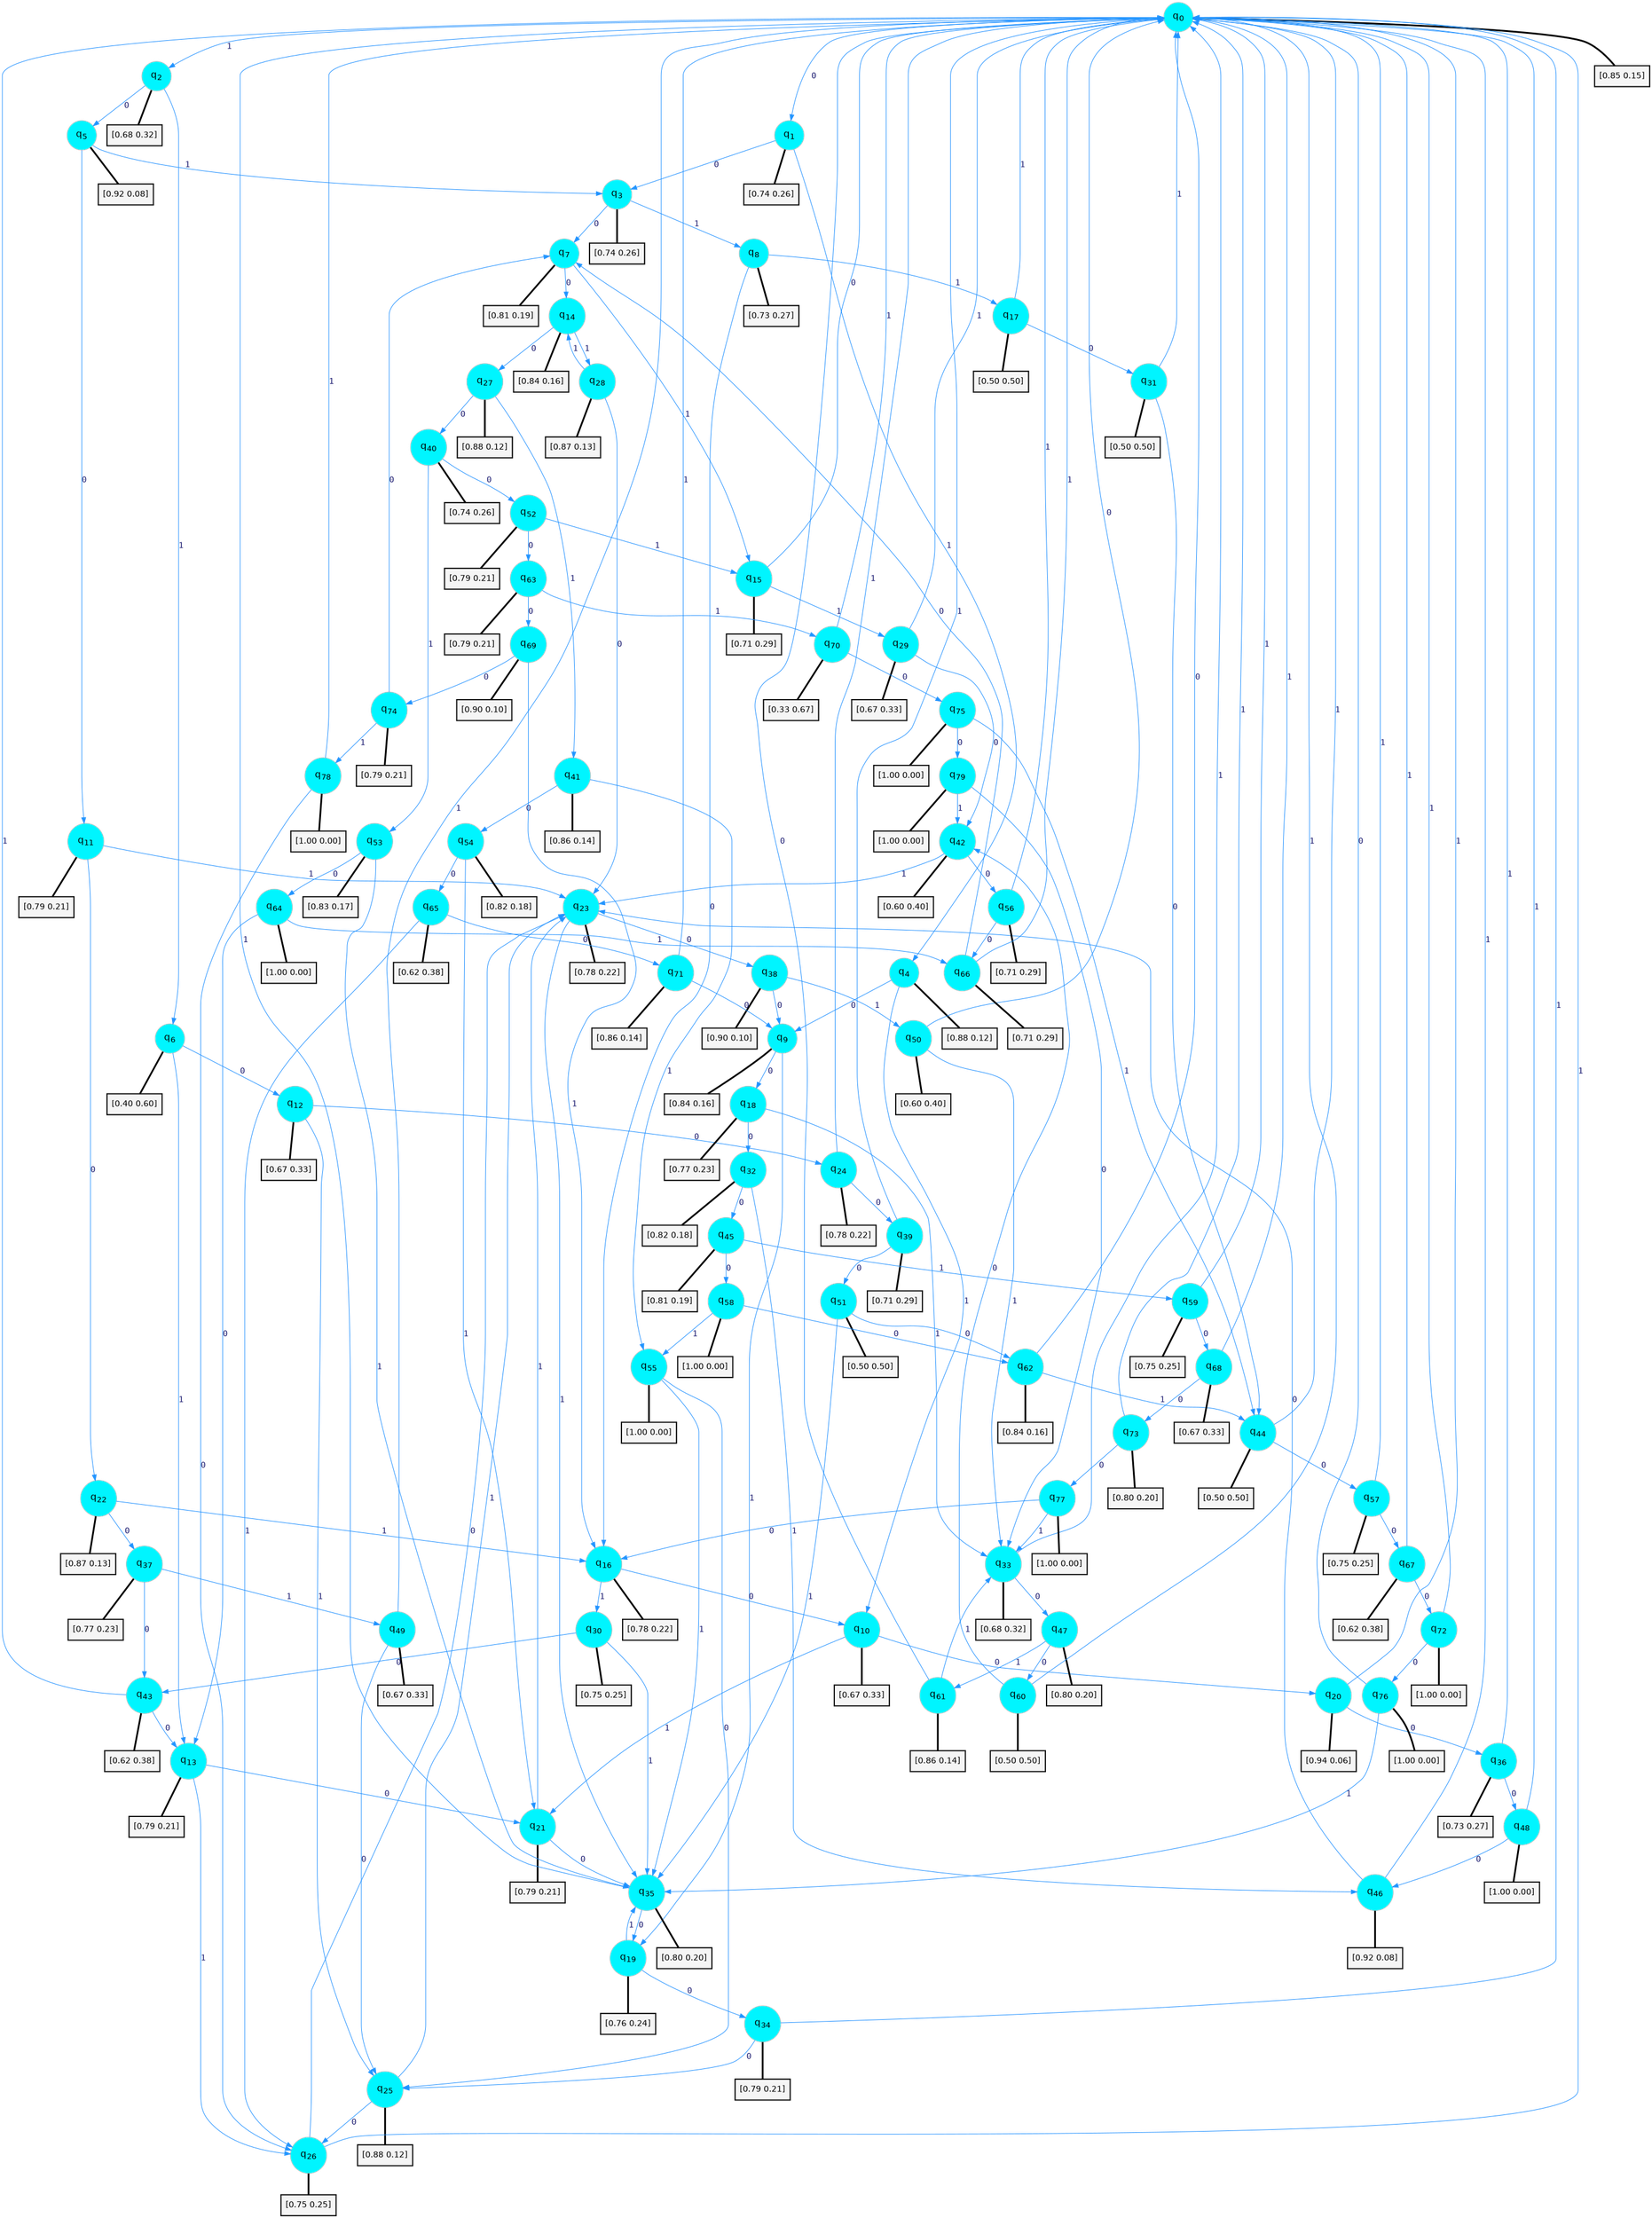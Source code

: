 digraph G {
graph [
bgcolor=transparent, dpi=300, rankdir=TD, size="40,25"];
node [
color=gray, fillcolor=turquoise1, fontcolor=black, fontname=Helvetica, fontsize=16, fontweight=bold, shape=circle, style=filled];
edge [
arrowsize=1, color=dodgerblue1, fontcolor=midnightblue, fontname=courier, fontweight=bold, penwidth=1, style=solid, weight=20];
0[label=<q<SUB>0</SUB>>];
1[label=<q<SUB>1</SUB>>];
2[label=<q<SUB>2</SUB>>];
3[label=<q<SUB>3</SUB>>];
4[label=<q<SUB>4</SUB>>];
5[label=<q<SUB>5</SUB>>];
6[label=<q<SUB>6</SUB>>];
7[label=<q<SUB>7</SUB>>];
8[label=<q<SUB>8</SUB>>];
9[label=<q<SUB>9</SUB>>];
10[label=<q<SUB>10</SUB>>];
11[label=<q<SUB>11</SUB>>];
12[label=<q<SUB>12</SUB>>];
13[label=<q<SUB>13</SUB>>];
14[label=<q<SUB>14</SUB>>];
15[label=<q<SUB>15</SUB>>];
16[label=<q<SUB>16</SUB>>];
17[label=<q<SUB>17</SUB>>];
18[label=<q<SUB>18</SUB>>];
19[label=<q<SUB>19</SUB>>];
20[label=<q<SUB>20</SUB>>];
21[label=<q<SUB>21</SUB>>];
22[label=<q<SUB>22</SUB>>];
23[label=<q<SUB>23</SUB>>];
24[label=<q<SUB>24</SUB>>];
25[label=<q<SUB>25</SUB>>];
26[label=<q<SUB>26</SUB>>];
27[label=<q<SUB>27</SUB>>];
28[label=<q<SUB>28</SUB>>];
29[label=<q<SUB>29</SUB>>];
30[label=<q<SUB>30</SUB>>];
31[label=<q<SUB>31</SUB>>];
32[label=<q<SUB>32</SUB>>];
33[label=<q<SUB>33</SUB>>];
34[label=<q<SUB>34</SUB>>];
35[label=<q<SUB>35</SUB>>];
36[label=<q<SUB>36</SUB>>];
37[label=<q<SUB>37</SUB>>];
38[label=<q<SUB>38</SUB>>];
39[label=<q<SUB>39</SUB>>];
40[label=<q<SUB>40</SUB>>];
41[label=<q<SUB>41</SUB>>];
42[label=<q<SUB>42</SUB>>];
43[label=<q<SUB>43</SUB>>];
44[label=<q<SUB>44</SUB>>];
45[label=<q<SUB>45</SUB>>];
46[label=<q<SUB>46</SUB>>];
47[label=<q<SUB>47</SUB>>];
48[label=<q<SUB>48</SUB>>];
49[label=<q<SUB>49</SUB>>];
50[label=<q<SUB>50</SUB>>];
51[label=<q<SUB>51</SUB>>];
52[label=<q<SUB>52</SUB>>];
53[label=<q<SUB>53</SUB>>];
54[label=<q<SUB>54</SUB>>];
55[label=<q<SUB>55</SUB>>];
56[label=<q<SUB>56</SUB>>];
57[label=<q<SUB>57</SUB>>];
58[label=<q<SUB>58</SUB>>];
59[label=<q<SUB>59</SUB>>];
60[label=<q<SUB>60</SUB>>];
61[label=<q<SUB>61</SUB>>];
62[label=<q<SUB>62</SUB>>];
63[label=<q<SUB>63</SUB>>];
64[label=<q<SUB>64</SUB>>];
65[label=<q<SUB>65</SUB>>];
66[label=<q<SUB>66</SUB>>];
67[label=<q<SUB>67</SUB>>];
68[label=<q<SUB>68</SUB>>];
69[label=<q<SUB>69</SUB>>];
70[label=<q<SUB>70</SUB>>];
71[label=<q<SUB>71</SUB>>];
72[label=<q<SUB>72</SUB>>];
73[label=<q<SUB>73</SUB>>];
74[label=<q<SUB>74</SUB>>];
75[label=<q<SUB>75</SUB>>];
76[label=<q<SUB>76</SUB>>];
77[label=<q<SUB>77</SUB>>];
78[label=<q<SUB>78</SUB>>];
79[label=<q<SUB>79</SUB>>];
80[label="[0.85 0.15]", shape=box,fontcolor=black, fontname=Helvetica, fontsize=14, penwidth=2, fillcolor=whitesmoke,color=black];
81[label="[0.74 0.26]", shape=box,fontcolor=black, fontname=Helvetica, fontsize=14, penwidth=2, fillcolor=whitesmoke,color=black];
82[label="[0.68 0.32]", shape=box,fontcolor=black, fontname=Helvetica, fontsize=14, penwidth=2, fillcolor=whitesmoke,color=black];
83[label="[0.74 0.26]", shape=box,fontcolor=black, fontname=Helvetica, fontsize=14, penwidth=2, fillcolor=whitesmoke,color=black];
84[label="[0.88 0.12]", shape=box,fontcolor=black, fontname=Helvetica, fontsize=14, penwidth=2, fillcolor=whitesmoke,color=black];
85[label="[0.92 0.08]", shape=box,fontcolor=black, fontname=Helvetica, fontsize=14, penwidth=2, fillcolor=whitesmoke,color=black];
86[label="[0.40 0.60]", shape=box,fontcolor=black, fontname=Helvetica, fontsize=14, penwidth=2, fillcolor=whitesmoke,color=black];
87[label="[0.81 0.19]", shape=box,fontcolor=black, fontname=Helvetica, fontsize=14, penwidth=2, fillcolor=whitesmoke,color=black];
88[label="[0.73 0.27]", shape=box,fontcolor=black, fontname=Helvetica, fontsize=14, penwidth=2, fillcolor=whitesmoke,color=black];
89[label="[0.84 0.16]", shape=box,fontcolor=black, fontname=Helvetica, fontsize=14, penwidth=2, fillcolor=whitesmoke,color=black];
90[label="[0.67 0.33]", shape=box,fontcolor=black, fontname=Helvetica, fontsize=14, penwidth=2, fillcolor=whitesmoke,color=black];
91[label="[0.79 0.21]", shape=box,fontcolor=black, fontname=Helvetica, fontsize=14, penwidth=2, fillcolor=whitesmoke,color=black];
92[label="[0.67 0.33]", shape=box,fontcolor=black, fontname=Helvetica, fontsize=14, penwidth=2, fillcolor=whitesmoke,color=black];
93[label="[0.79 0.21]", shape=box,fontcolor=black, fontname=Helvetica, fontsize=14, penwidth=2, fillcolor=whitesmoke,color=black];
94[label="[0.84 0.16]", shape=box,fontcolor=black, fontname=Helvetica, fontsize=14, penwidth=2, fillcolor=whitesmoke,color=black];
95[label="[0.71 0.29]", shape=box,fontcolor=black, fontname=Helvetica, fontsize=14, penwidth=2, fillcolor=whitesmoke,color=black];
96[label="[0.78 0.22]", shape=box,fontcolor=black, fontname=Helvetica, fontsize=14, penwidth=2, fillcolor=whitesmoke,color=black];
97[label="[0.50 0.50]", shape=box,fontcolor=black, fontname=Helvetica, fontsize=14, penwidth=2, fillcolor=whitesmoke,color=black];
98[label="[0.77 0.23]", shape=box,fontcolor=black, fontname=Helvetica, fontsize=14, penwidth=2, fillcolor=whitesmoke,color=black];
99[label="[0.76 0.24]", shape=box,fontcolor=black, fontname=Helvetica, fontsize=14, penwidth=2, fillcolor=whitesmoke,color=black];
100[label="[0.94 0.06]", shape=box,fontcolor=black, fontname=Helvetica, fontsize=14, penwidth=2, fillcolor=whitesmoke,color=black];
101[label="[0.79 0.21]", shape=box,fontcolor=black, fontname=Helvetica, fontsize=14, penwidth=2, fillcolor=whitesmoke,color=black];
102[label="[0.87 0.13]", shape=box,fontcolor=black, fontname=Helvetica, fontsize=14, penwidth=2, fillcolor=whitesmoke,color=black];
103[label="[0.78 0.22]", shape=box,fontcolor=black, fontname=Helvetica, fontsize=14, penwidth=2, fillcolor=whitesmoke,color=black];
104[label="[0.78 0.22]", shape=box,fontcolor=black, fontname=Helvetica, fontsize=14, penwidth=2, fillcolor=whitesmoke,color=black];
105[label="[0.88 0.12]", shape=box,fontcolor=black, fontname=Helvetica, fontsize=14, penwidth=2, fillcolor=whitesmoke,color=black];
106[label="[0.75 0.25]", shape=box,fontcolor=black, fontname=Helvetica, fontsize=14, penwidth=2, fillcolor=whitesmoke,color=black];
107[label="[0.88 0.12]", shape=box,fontcolor=black, fontname=Helvetica, fontsize=14, penwidth=2, fillcolor=whitesmoke,color=black];
108[label="[0.87 0.13]", shape=box,fontcolor=black, fontname=Helvetica, fontsize=14, penwidth=2, fillcolor=whitesmoke,color=black];
109[label="[0.67 0.33]", shape=box,fontcolor=black, fontname=Helvetica, fontsize=14, penwidth=2, fillcolor=whitesmoke,color=black];
110[label="[0.75 0.25]", shape=box,fontcolor=black, fontname=Helvetica, fontsize=14, penwidth=2, fillcolor=whitesmoke,color=black];
111[label="[0.50 0.50]", shape=box,fontcolor=black, fontname=Helvetica, fontsize=14, penwidth=2, fillcolor=whitesmoke,color=black];
112[label="[0.82 0.18]", shape=box,fontcolor=black, fontname=Helvetica, fontsize=14, penwidth=2, fillcolor=whitesmoke,color=black];
113[label="[0.68 0.32]", shape=box,fontcolor=black, fontname=Helvetica, fontsize=14, penwidth=2, fillcolor=whitesmoke,color=black];
114[label="[0.79 0.21]", shape=box,fontcolor=black, fontname=Helvetica, fontsize=14, penwidth=2, fillcolor=whitesmoke,color=black];
115[label="[0.80 0.20]", shape=box,fontcolor=black, fontname=Helvetica, fontsize=14, penwidth=2, fillcolor=whitesmoke,color=black];
116[label="[0.73 0.27]", shape=box,fontcolor=black, fontname=Helvetica, fontsize=14, penwidth=2, fillcolor=whitesmoke,color=black];
117[label="[0.77 0.23]", shape=box,fontcolor=black, fontname=Helvetica, fontsize=14, penwidth=2, fillcolor=whitesmoke,color=black];
118[label="[0.90 0.10]", shape=box,fontcolor=black, fontname=Helvetica, fontsize=14, penwidth=2, fillcolor=whitesmoke,color=black];
119[label="[0.71 0.29]", shape=box,fontcolor=black, fontname=Helvetica, fontsize=14, penwidth=2, fillcolor=whitesmoke,color=black];
120[label="[0.74 0.26]", shape=box,fontcolor=black, fontname=Helvetica, fontsize=14, penwidth=2, fillcolor=whitesmoke,color=black];
121[label="[0.86 0.14]", shape=box,fontcolor=black, fontname=Helvetica, fontsize=14, penwidth=2, fillcolor=whitesmoke,color=black];
122[label="[0.60 0.40]", shape=box,fontcolor=black, fontname=Helvetica, fontsize=14, penwidth=2, fillcolor=whitesmoke,color=black];
123[label="[0.62 0.38]", shape=box,fontcolor=black, fontname=Helvetica, fontsize=14, penwidth=2, fillcolor=whitesmoke,color=black];
124[label="[0.50 0.50]", shape=box,fontcolor=black, fontname=Helvetica, fontsize=14, penwidth=2, fillcolor=whitesmoke,color=black];
125[label="[0.81 0.19]", shape=box,fontcolor=black, fontname=Helvetica, fontsize=14, penwidth=2, fillcolor=whitesmoke,color=black];
126[label="[0.92 0.08]", shape=box,fontcolor=black, fontname=Helvetica, fontsize=14, penwidth=2, fillcolor=whitesmoke,color=black];
127[label="[0.80 0.20]", shape=box,fontcolor=black, fontname=Helvetica, fontsize=14, penwidth=2, fillcolor=whitesmoke,color=black];
128[label="[1.00 0.00]", shape=box,fontcolor=black, fontname=Helvetica, fontsize=14, penwidth=2, fillcolor=whitesmoke,color=black];
129[label="[0.67 0.33]", shape=box,fontcolor=black, fontname=Helvetica, fontsize=14, penwidth=2, fillcolor=whitesmoke,color=black];
130[label="[0.60 0.40]", shape=box,fontcolor=black, fontname=Helvetica, fontsize=14, penwidth=2, fillcolor=whitesmoke,color=black];
131[label="[0.50 0.50]", shape=box,fontcolor=black, fontname=Helvetica, fontsize=14, penwidth=2, fillcolor=whitesmoke,color=black];
132[label="[0.79 0.21]", shape=box,fontcolor=black, fontname=Helvetica, fontsize=14, penwidth=2, fillcolor=whitesmoke,color=black];
133[label="[0.83 0.17]", shape=box,fontcolor=black, fontname=Helvetica, fontsize=14, penwidth=2, fillcolor=whitesmoke,color=black];
134[label="[0.82 0.18]", shape=box,fontcolor=black, fontname=Helvetica, fontsize=14, penwidth=2, fillcolor=whitesmoke,color=black];
135[label="[1.00 0.00]", shape=box,fontcolor=black, fontname=Helvetica, fontsize=14, penwidth=2, fillcolor=whitesmoke,color=black];
136[label="[0.71 0.29]", shape=box,fontcolor=black, fontname=Helvetica, fontsize=14, penwidth=2, fillcolor=whitesmoke,color=black];
137[label="[0.75 0.25]", shape=box,fontcolor=black, fontname=Helvetica, fontsize=14, penwidth=2, fillcolor=whitesmoke,color=black];
138[label="[1.00 0.00]", shape=box,fontcolor=black, fontname=Helvetica, fontsize=14, penwidth=2, fillcolor=whitesmoke,color=black];
139[label="[0.75 0.25]", shape=box,fontcolor=black, fontname=Helvetica, fontsize=14, penwidth=2, fillcolor=whitesmoke,color=black];
140[label="[0.50 0.50]", shape=box,fontcolor=black, fontname=Helvetica, fontsize=14, penwidth=2, fillcolor=whitesmoke,color=black];
141[label="[0.86 0.14]", shape=box,fontcolor=black, fontname=Helvetica, fontsize=14, penwidth=2, fillcolor=whitesmoke,color=black];
142[label="[0.84 0.16]", shape=box,fontcolor=black, fontname=Helvetica, fontsize=14, penwidth=2, fillcolor=whitesmoke,color=black];
143[label="[0.79 0.21]", shape=box,fontcolor=black, fontname=Helvetica, fontsize=14, penwidth=2, fillcolor=whitesmoke,color=black];
144[label="[1.00 0.00]", shape=box,fontcolor=black, fontname=Helvetica, fontsize=14, penwidth=2, fillcolor=whitesmoke,color=black];
145[label="[0.62 0.38]", shape=box,fontcolor=black, fontname=Helvetica, fontsize=14, penwidth=2, fillcolor=whitesmoke,color=black];
146[label="[0.71 0.29]", shape=box,fontcolor=black, fontname=Helvetica, fontsize=14, penwidth=2, fillcolor=whitesmoke,color=black];
147[label="[0.62 0.38]", shape=box,fontcolor=black, fontname=Helvetica, fontsize=14, penwidth=2, fillcolor=whitesmoke,color=black];
148[label="[0.67 0.33]", shape=box,fontcolor=black, fontname=Helvetica, fontsize=14, penwidth=2, fillcolor=whitesmoke,color=black];
149[label="[0.90 0.10]", shape=box,fontcolor=black, fontname=Helvetica, fontsize=14, penwidth=2, fillcolor=whitesmoke,color=black];
150[label="[0.33 0.67]", shape=box,fontcolor=black, fontname=Helvetica, fontsize=14, penwidth=2, fillcolor=whitesmoke,color=black];
151[label="[0.86 0.14]", shape=box,fontcolor=black, fontname=Helvetica, fontsize=14, penwidth=2, fillcolor=whitesmoke,color=black];
152[label="[1.00 0.00]", shape=box,fontcolor=black, fontname=Helvetica, fontsize=14, penwidth=2, fillcolor=whitesmoke,color=black];
153[label="[0.80 0.20]", shape=box,fontcolor=black, fontname=Helvetica, fontsize=14, penwidth=2, fillcolor=whitesmoke,color=black];
154[label="[0.79 0.21]", shape=box,fontcolor=black, fontname=Helvetica, fontsize=14, penwidth=2, fillcolor=whitesmoke,color=black];
155[label="[1.00 0.00]", shape=box,fontcolor=black, fontname=Helvetica, fontsize=14, penwidth=2, fillcolor=whitesmoke,color=black];
156[label="[1.00 0.00]", shape=box,fontcolor=black, fontname=Helvetica, fontsize=14, penwidth=2, fillcolor=whitesmoke,color=black];
157[label="[1.00 0.00]", shape=box,fontcolor=black, fontname=Helvetica, fontsize=14, penwidth=2, fillcolor=whitesmoke,color=black];
158[label="[1.00 0.00]", shape=box,fontcolor=black, fontname=Helvetica, fontsize=14, penwidth=2, fillcolor=whitesmoke,color=black];
159[label="[1.00 0.00]", shape=box,fontcolor=black, fontname=Helvetica, fontsize=14, penwidth=2, fillcolor=whitesmoke,color=black];
0->1 [label=0];
0->2 [label=1];
0->80 [arrowhead=none, penwidth=3,color=black];
1->3 [label=0];
1->4 [label=1];
1->81 [arrowhead=none, penwidth=3,color=black];
2->5 [label=0];
2->6 [label=1];
2->82 [arrowhead=none, penwidth=3,color=black];
3->7 [label=0];
3->8 [label=1];
3->83 [arrowhead=none, penwidth=3,color=black];
4->9 [label=0];
4->10 [label=1];
4->84 [arrowhead=none, penwidth=3,color=black];
5->11 [label=0];
5->3 [label=1];
5->85 [arrowhead=none, penwidth=3,color=black];
6->12 [label=0];
6->13 [label=1];
6->86 [arrowhead=none, penwidth=3,color=black];
7->14 [label=0];
7->15 [label=1];
7->87 [arrowhead=none, penwidth=3,color=black];
8->16 [label=0];
8->17 [label=1];
8->88 [arrowhead=none, penwidth=3,color=black];
9->18 [label=0];
9->19 [label=1];
9->89 [arrowhead=none, penwidth=3,color=black];
10->20 [label=0];
10->21 [label=1];
10->90 [arrowhead=none, penwidth=3,color=black];
11->22 [label=0];
11->23 [label=1];
11->91 [arrowhead=none, penwidth=3,color=black];
12->24 [label=0];
12->25 [label=1];
12->92 [arrowhead=none, penwidth=3,color=black];
13->21 [label=0];
13->26 [label=1];
13->93 [arrowhead=none, penwidth=3,color=black];
14->27 [label=0];
14->28 [label=1];
14->94 [arrowhead=none, penwidth=3,color=black];
15->0 [label=0];
15->29 [label=1];
15->95 [arrowhead=none, penwidth=3,color=black];
16->10 [label=0];
16->30 [label=1];
16->96 [arrowhead=none, penwidth=3,color=black];
17->31 [label=0];
17->0 [label=1];
17->97 [arrowhead=none, penwidth=3,color=black];
18->32 [label=0];
18->33 [label=1];
18->98 [arrowhead=none, penwidth=3,color=black];
19->34 [label=0];
19->35 [label=1];
19->99 [arrowhead=none, penwidth=3,color=black];
20->36 [label=0];
20->0 [label=1];
20->100 [arrowhead=none, penwidth=3,color=black];
21->35 [label=0];
21->23 [label=1];
21->101 [arrowhead=none, penwidth=3,color=black];
22->37 [label=0];
22->16 [label=1];
22->102 [arrowhead=none, penwidth=3,color=black];
23->38 [label=0];
23->35 [label=1];
23->103 [arrowhead=none, penwidth=3,color=black];
24->39 [label=0];
24->0 [label=1];
24->104 [arrowhead=none, penwidth=3,color=black];
25->26 [label=0];
25->23 [label=1];
25->105 [arrowhead=none, penwidth=3,color=black];
26->23 [label=0];
26->0 [label=1];
26->106 [arrowhead=none, penwidth=3,color=black];
27->40 [label=0];
27->41 [label=1];
27->107 [arrowhead=none, penwidth=3,color=black];
28->23 [label=0];
28->14 [label=1];
28->108 [arrowhead=none, penwidth=3,color=black];
29->42 [label=0];
29->0 [label=1];
29->109 [arrowhead=none, penwidth=3,color=black];
30->43 [label=0];
30->35 [label=1];
30->110 [arrowhead=none, penwidth=3,color=black];
31->44 [label=0];
31->0 [label=1];
31->111 [arrowhead=none, penwidth=3,color=black];
32->45 [label=0];
32->46 [label=1];
32->112 [arrowhead=none, penwidth=3,color=black];
33->47 [label=0];
33->0 [label=1];
33->113 [arrowhead=none, penwidth=3,color=black];
34->25 [label=0];
34->0 [label=1];
34->114 [arrowhead=none, penwidth=3,color=black];
35->19 [label=0];
35->0 [label=1];
35->115 [arrowhead=none, penwidth=3,color=black];
36->48 [label=0];
36->0 [label=1];
36->116 [arrowhead=none, penwidth=3,color=black];
37->43 [label=0];
37->49 [label=1];
37->117 [arrowhead=none, penwidth=3,color=black];
38->9 [label=0];
38->50 [label=1];
38->118 [arrowhead=none, penwidth=3,color=black];
39->51 [label=0];
39->0 [label=1];
39->119 [arrowhead=none, penwidth=3,color=black];
40->52 [label=0];
40->53 [label=1];
40->120 [arrowhead=none, penwidth=3,color=black];
41->54 [label=0];
41->55 [label=1];
41->121 [arrowhead=none, penwidth=3,color=black];
42->56 [label=0];
42->23 [label=1];
42->122 [arrowhead=none, penwidth=3,color=black];
43->13 [label=0];
43->0 [label=1];
43->123 [arrowhead=none, penwidth=3,color=black];
44->57 [label=0];
44->0 [label=1];
44->124 [arrowhead=none, penwidth=3,color=black];
45->58 [label=0];
45->59 [label=1];
45->125 [arrowhead=none, penwidth=3,color=black];
46->23 [label=0];
46->0 [label=1];
46->126 [arrowhead=none, penwidth=3,color=black];
47->60 [label=0];
47->61 [label=1];
47->127 [arrowhead=none, penwidth=3,color=black];
48->46 [label=0];
48->0 [label=1];
48->128 [arrowhead=none, penwidth=3,color=black];
49->25 [label=0];
49->0 [label=1];
49->129 [arrowhead=none, penwidth=3,color=black];
50->0 [label=0];
50->33 [label=1];
50->130 [arrowhead=none, penwidth=3,color=black];
51->62 [label=0];
51->35 [label=1];
51->131 [arrowhead=none, penwidth=3,color=black];
52->63 [label=0];
52->15 [label=1];
52->132 [arrowhead=none, penwidth=3,color=black];
53->64 [label=0];
53->35 [label=1];
53->133 [arrowhead=none, penwidth=3,color=black];
54->65 [label=0];
54->21 [label=1];
54->134 [arrowhead=none, penwidth=3,color=black];
55->25 [label=0];
55->35 [label=1];
55->135 [arrowhead=none, penwidth=3,color=black];
56->66 [label=0];
56->0 [label=1];
56->136 [arrowhead=none, penwidth=3,color=black];
57->67 [label=0];
57->0 [label=1];
57->137 [arrowhead=none, penwidth=3,color=black];
58->62 [label=0];
58->55 [label=1];
58->138 [arrowhead=none, penwidth=3,color=black];
59->68 [label=0];
59->0 [label=1];
59->139 [arrowhead=none, penwidth=3,color=black];
60->42 [label=0];
60->0 [label=1];
60->140 [arrowhead=none, penwidth=3,color=black];
61->0 [label=0];
61->33 [label=1];
61->141 [arrowhead=none, penwidth=3,color=black];
62->0 [label=0];
62->44 [label=1];
62->142 [arrowhead=none, penwidth=3,color=black];
63->69 [label=0];
63->70 [label=1];
63->143 [arrowhead=none, penwidth=3,color=black];
64->13 [label=0];
64->66 [label=1];
64->144 [arrowhead=none, penwidth=3,color=black];
65->71 [label=0];
65->26 [label=1];
65->145 [arrowhead=none, penwidth=3,color=black];
66->7 [label=0];
66->0 [label=1];
66->146 [arrowhead=none, penwidth=3,color=black];
67->72 [label=0];
67->0 [label=1];
67->147 [arrowhead=none, penwidth=3,color=black];
68->73 [label=0];
68->0 [label=1];
68->148 [arrowhead=none, penwidth=3,color=black];
69->74 [label=0];
69->16 [label=1];
69->149 [arrowhead=none, penwidth=3,color=black];
70->75 [label=0];
70->0 [label=1];
70->150 [arrowhead=none, penwidth=3,color=black];
71->9 [label=0];
71->0 [label=1];
71->151 [arrowhead=none, penwidth=3,color=black];
72->76 [label=0];
72->0 [label=1];
72->152 [arrowhead=none, penwidth=3,color=black];
73->77 [label=0];
73->0 [label=1];
73->153 [arrowhead=none, penwidth=3,color=black];
74->7 [label=0];
74->78 [label=1];
74->154 [arrowhead=none, penwidth=3,color=black];
75->79 [label=0];
75->44 [label=1];
75->155 [arrowhead=none, penwidth=3,color=black];
76->0 [label=0];
76->35 [label=1];
76->156 [arrowhead=none, penwidth=3,color=black];
77->16 [label=0];
77->33 [label=1];
77->157 [arrowhead=none, penwidth=3,color=black];
78->26 [label=0];
78->0 [label=1];
78->158 [arrowhead=none, penwidth=3,color=black];
79->33 [label=0];
79->42 [label=1];
79->159 [arrowhead=none, penwidth=3,color=black];
}
